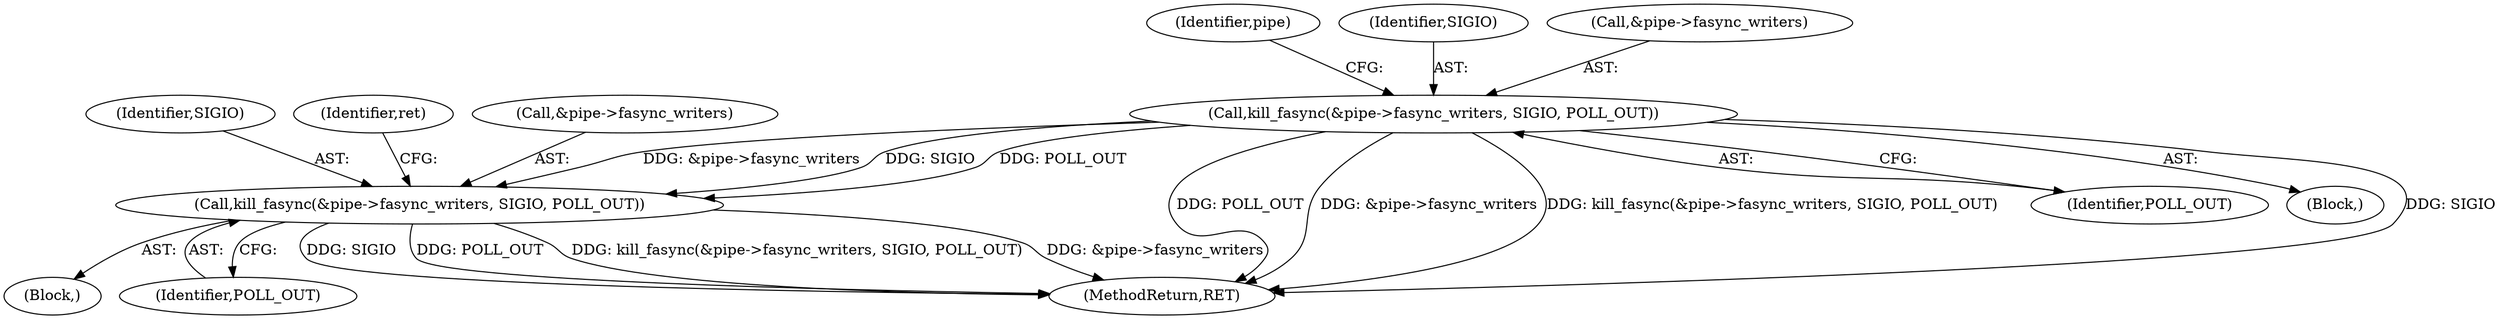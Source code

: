 digraph "0_linux_637b58c2887e5e57850865839cc75f59184b23d1_1@pointer" {
"1000375" [label="(Call,kill_fasync(&pipe->fasync_writers, SIGIO, POLL_OUT))"];
"1000397" [label="(Call,kill_fasync(&pipe->fasync_writers, SIGIO, POLL_OUT))"];
"1000412" [label="(MethodReturn,RET)"];
"1000383" [label="(Identifier,pipe)"];
"1000381" [label="(Identifier,POLL_OUT)"];
"1000397" [label="(Call,kill_fasync(&pipe->fasync_writers, SIGIO, POLL_OUT))"];
"1000388" [label="(Block,)"];
"1000402" [label="(Identifier,SIGIO)"];
"1000406" [label="(Identifier,ret)"];
"1000380" [label="(Identifier,SIGIO)"];
"1000403" [label="(Identifier,POLL_OUT)"];
"1000398" [label="(Call,&pipe->fasync_writers)"];
"1000366" [label="(Block,)"];
"1000376" [label="(Call,&pipe->fasync_writers)"];
"1000375" [label="(Call,kill_fasync(&pipe->fasync_writers, SIGIO, POLL_OUT))"];
"1000375" -> "1000366"  [label="AST: "];
"1000375" -> "1000381"  [label="CFG: "];
"1000376" -> "1000375"  [label="AST: "];
"1000380" -> "1000375"  [label="AST: "];
"1000381" -> "1000375"  [label="AST: "];
"1000383" -> "1000375"  [label="CFG: "];
"1000375" -> "1000412"  [label="DDG: &pipe->fasync_writers"];
"1000375" -> "1000412"  [label="DDG: kill_fasync(&pipe->fasync_writers, SIGIO, POLL_OUT)"];
"1000375" -> "1000412"  [label="DDG: SIGIO"];
"1000375" -> "1000412"  [label="DDG: POLL_OUT"];
"1000375" -> "1000397"  [label="DDG: &pipe->fasync_writers"];
"1000375" -> "1000397"  [label="DDG: SIGIO"];
"1000375" -> "1000397"  [label="DDG: POLL_OUT"];
"1000397" -> "1000388"  [label="AST: "];
"1000397" -> "1000403"  [label="CFG: "];
"1000398" -> "1000397"  [label="AST: "];
"1000402" -> "1000397"  [label="AST: "];
"1000403" -> "1000397"  [label="AST: "];
"1000406" -> "1000397"  [label="CFG: "];
"1000397" -> "1000412"  [label="DDG: kill_fasync(&pipe->fasync_writers, SIGIO, POLL_OUT)"];
"1000397" -> "1000412"  [label="DDG: &pipe->fasync_writers"];
"1000397" -> "1000412"  [label="DDG: SIGIO"];
"1000397" -> "1000412"  [label="DDG: POLL_OUT"];
}
